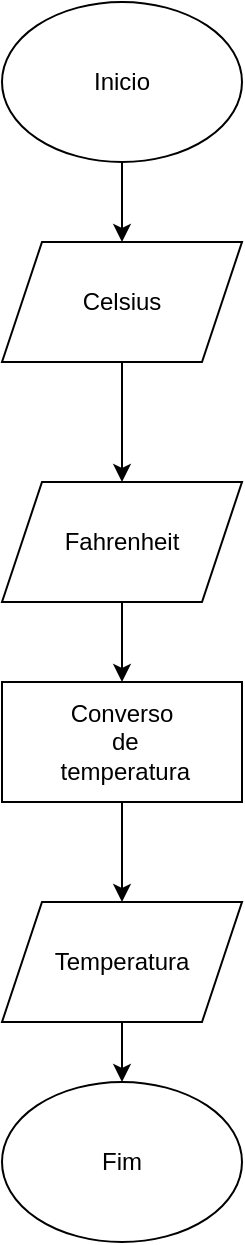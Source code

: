 <mxfile version="13.6.2" type="device"><diagram id="gIEjD-j0DpijDo3vMnhS" name="Page-1"><mxGraphModel dx="862" dy="510" grid="1" gridSize="10" guides="1" tooltips="1" connect="1" arrows="1" fold="1" page="1" pageScale="1" pageWidth="827" pageHeight="1169" math="0" shadow="0"><root><mxCell id="0"/><mxCell id="1" parent="0"/><mxCell id="kd0FTNudnexPzmP47AV8-10" style="edgeStyle=orthogonalEdgeStyle;rounded=0;orthogonalLoop=1;jettySize=auto;html=1;entryX=0.5;entryY=0;entryDx=0;entryDy=0;" edge="1" parent="1" source="kd0FTNudnexPzmP47AV8-1" target="kd0FTNudnexPzmP47AV8-2"><mxGeometry relative="1" as="geometry"/></mxCell><mxCell id="kd0FTNudnexPzmP47AV8-1" value="Inicio" style="ellipse;whiteSpace=wrap;html=1;" vertex="1" parent="1"><mxGeometry x="320" y="90" width="120" height="80" as="geometry"/></mxCell><mxCell id="kd0FTNudnexPzmP47AV8-13" style="edgeStyle=orthogonalEdgeStyle;rounded=0;orthogonalLoop=1;jettySize=auto;html=1;entryX=0.5;entryY=0;entryDx=0;entryDy=0;" edge="1" parent="1" source="kd0FTNudnexPzmP47AV8-2" target="kd0FTNudnexPzmP47AV8-3"><mxGeometry relative="1" as="geometry"/></mxCell><mxCell id="kd0FTNudnexPzmP47AV8-2" value="Celsius" style="shape=parallelogram;perimeter=parallelogramPerimeter;whiteSpace=wrap;html=1;fixedSize=1;" vertex="1" parent="1"><mxGeometry x="320" y="210" width="120" height="60" as="geometry"/></mxCell><mxCell id="kd0FTNudnexPzmP47AV8-14" style="edgeStyle=orthogonalEdgeStyle;rounded=0;orthogonalLoop=1;jettySize=auto;html=1;entryX=0.5;entryY=0;entryDx=0;entryDy=0;" edge="1" parent="1" source="kd0FTNudnexPzmP47AV8-3" target="kd0FTNudnexPzmP47AV8-6"><mxGeometry relative="1" as="geometry"/></mxCell><mxCell id="kd0FTNudnexPzmP47AV8-3" value="Fahrenheit" style="shape=parallelogram;perimeter=parallelogramPerimeter;whiteSpace=wrap;html=1;fixedSize=1;" vertex="1" parent="1"><mxGeometry x="320" y="330" width="120" height="60" as="geometry"/></mxCell><mxCell id="kd0FTNudnexPzmP47AV8-15" style="edgeStyle=orthogonalEdgeStyle;rounded=0;orthogonalLoop=1;jettySize=auto;html=1;entryX=0.5;entryY=0;entryDx=0;entryDy=0;" edge="1" parent="1" source="kd0FTNudnexPzmP47AV8-6" target="kd0FTNudnexPzmP47AV8-7"><mxGeometry relative="1" as="geometry"/></mxCell><mxCell id="kd0FTNudnexPzmP47AV8-6" value="Converso&lt;br&gt;&amp;nbsp;de&lt;br&gt;&amp;nbsp;temperatura" style="rounded=0;whiteSpace=wrap;html=1;" vertex="1" parent="1"><mxGeometry x="320" y="430" width="120" height="60" as="geometry"/></mxCell><mxCell id="kd0FTNudnexPzmP47AV8-17" style="edgeStyle=orthogonalEdgeStyle;rounded=0;orthogonalLoop=1;jettySize=auto;html=1;entryX=0.5;entryY=0;entryDx=0;entryDy=0;" edge="1" parent="1" source="kd0FTNudnexPzmP47AV8-7" target="kd0FTNudnexPzmP47AV8-8"><mxGeometry relative="1" as="geometry"/></mxCell><mxCell id="kd0FTNudnexPzmP47AV8-7" value="Temperatura" style="shape=parallelogram;perimeter=parallelogramPerimeter;whiteSpace=wrap;html=1;fixedSize=1;" vertex="1" parent="1"><mxGeometry x="320" y="540" width="120" height="60" as="geometry"/></mxCell><mxCell id="kd0FTNudnexPzmP47AV8-8" value="Fim" style="ellipse;whiteSpace=wrap;html=1;" vertex="1" parent="1"><mxGeometry x="320" y="630" width="120" height="80" as="geometry"/></mxCell></root></mxGraphModel></diagram></mxfile>